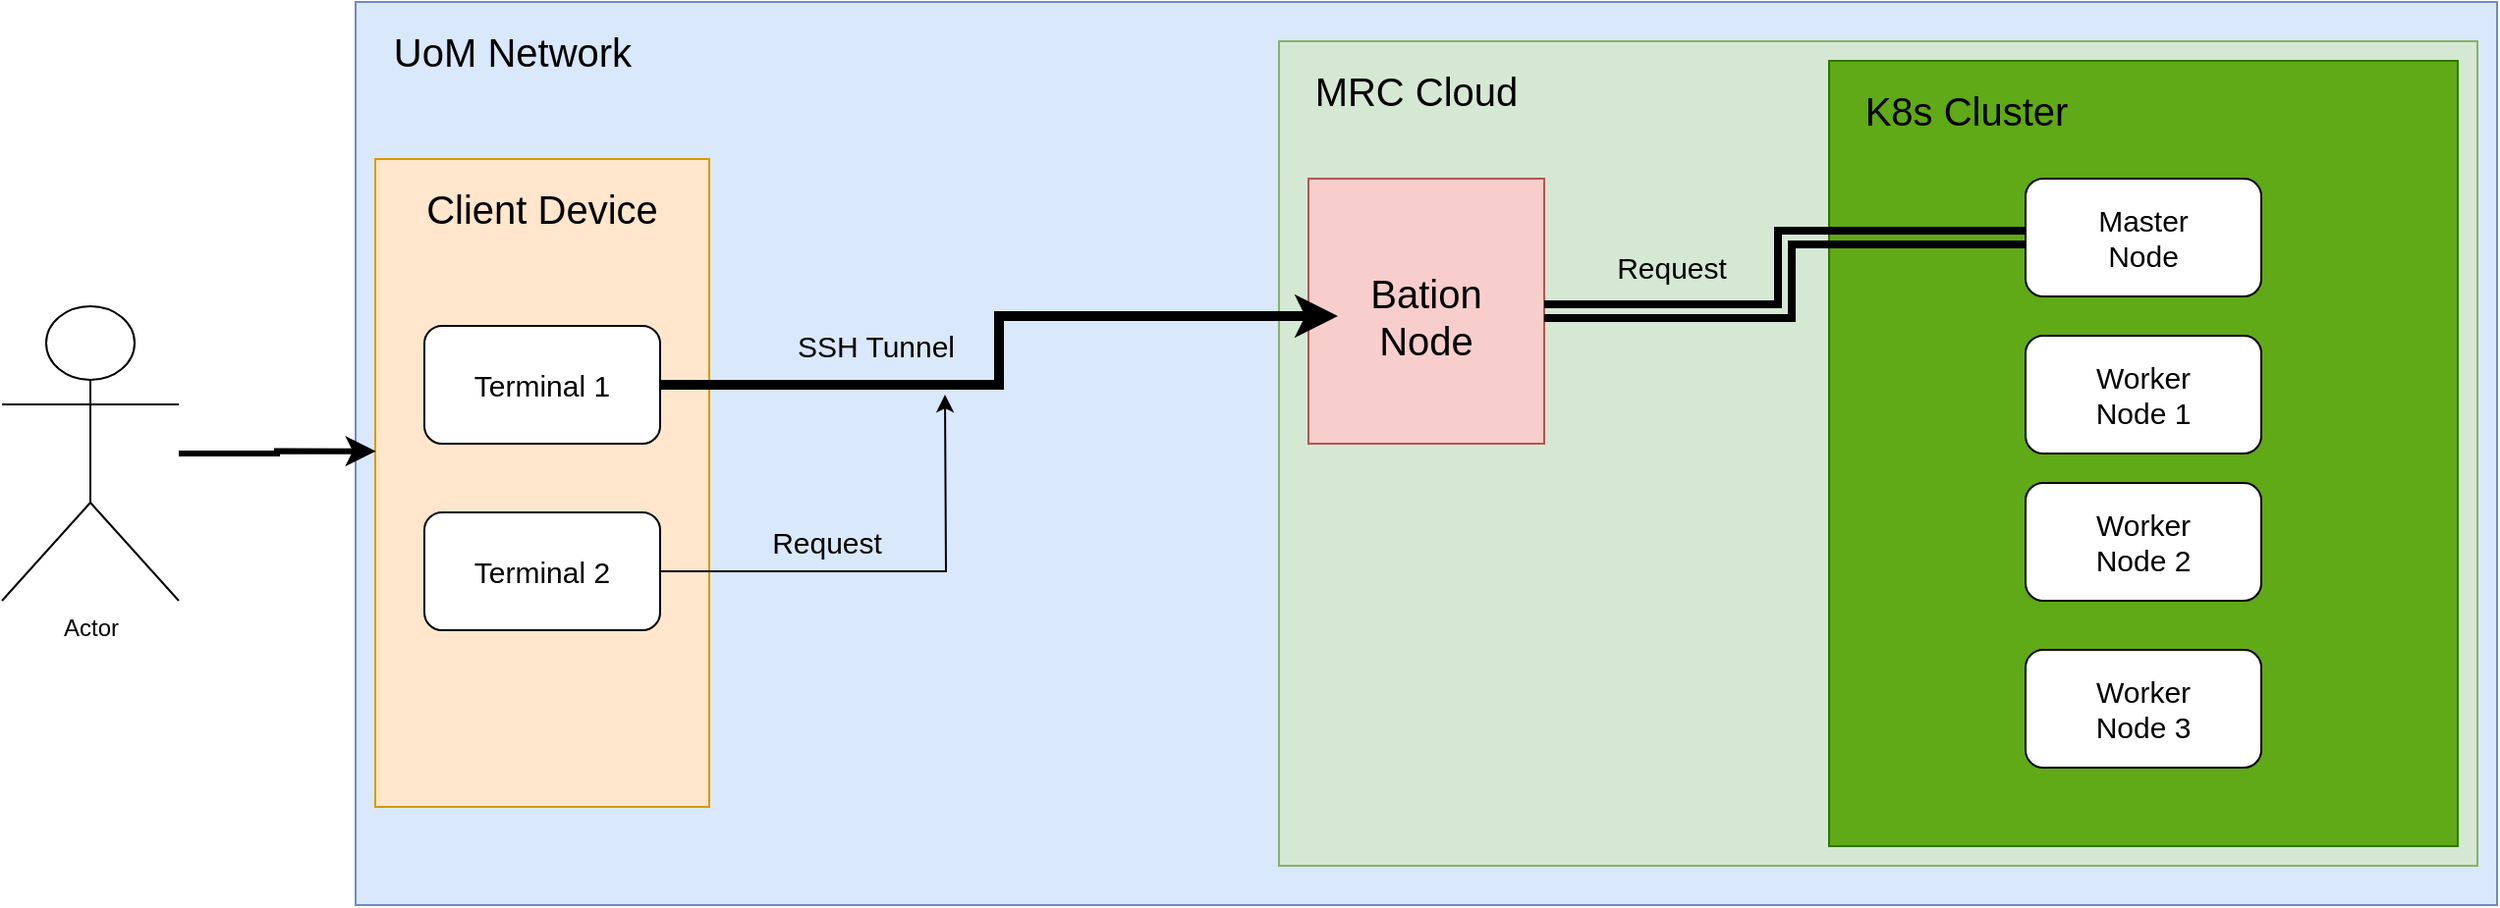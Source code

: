 <mxfile version="24.3.1" type="device">
  <diagram name="Page-1" id="DwUia8koJ6FRPaUyvYDs">
    <mxGraphModel dx="1984" dy="656" grid="1" gridSize="10" guides="1" tooltips="1" connect="1" arrows="1" fold="1" page="1" pageScale="1" pageWidth="850" pageHeight="1100" math="0" shadow="0">
      <root>
        <mxCell id="0" />
        <mxCell id="1" parent="0" />
        <mxCell id="HbFCfK-qerjDNlyoIxfr-1" value="" style="rounded=0;whiteSpace=wrap;html=1;labelBackgroundColor=#81AAE6;labelBorderColor=default;textShadow=0;fillColor=#dae8fc;strokeColor=#6c8ebf;" vertex="1" parent="1">
          <mxGeometry width="1090" height="460" as="geometry" />
        </mxCell>
        <mxCell id="HbFCfK-qerjDNlyoIxfr-3" value="&lt;font style=&quot;font-size: 20px;&quot;&gt;UoM Network&lt;/font&gt;" style="text;html=1;align=center;verticalAlign=middle;whiteSpace=wrap;rounded=0;" vertex="1" parent="1">
          <mxGeometry x="10" y="10" width="140" height="30" as="geometry" />
        </mxCell>
        <mxCell id="HbFCfK-qerjDNlyoIxfr-5" value="" style="html=1;whiteSpace=wrap;fillColor=#ffe6cc;strokeColor=#d79b00;" vertex="1" parent="1">
          <mxGeometry x="10" y="80" width="170" height="330" as="geometry" />
        </mxCell>
        <mxCell id="HbFCfK-qerjDNlyoIxfr-7" value="&lt;font style=&quot;font-size: 20px;&quot;&gt;Client Device&lt;/font&gt;" style="text;html=1;align=center;verticalAlign=middle;whiteSpace=wrap;rounded=0;" vertex="1" parent="1">
          <mxGeometry x="20" y="90" width="150" height="30" as="geometry" />
        </mxCell>
        <mxCell id="HbFCfK-qerjDNlyoIxfr-8" value="" style="rounded=0;whiteSpace=wrap;html=1;fillColor=#d5e8d4;strokeColor=#82b366;" vertex="1" parent="1">
          <mxGeometry x="470" y="20" width="610" height="420" as="geometry" />
        </mxCell>
        <mxCell id="HbFCfK-qerjDNlyoIxfr-9" value="&lt;font style=&quot;font-size: 20px;&quot;&gt;MRC Cloud&lt;/font&gt;" style="text;html=1;align=center;verticalAlign=middle;whiteSpace=wrap;rounded=0;" vertex="1" parent="1">
          <mxGeometry x="480" y="30" width="120" height="30" as="geometry" />
        </mxCell>
        <mxCell id="HbFCfK-qerjDNlyoIxfr-11" value="&lt;font style=&quot;font-size: 15px;&quot;&gt;SSH Tunnel&lt;/font&gt;" style="text;html=1;align=center;verticalAlign=middle;whiteSpace=wrap;rounded=0;" vertex="1" parent="1">
          <mxGeometry x="210" y="160" width="110" height="30" as="geometry" />
        </mxCell>
        <mxCell id="HbFCfK-qerjDNlyoIxfr-12" value="" style="rounded=0;whiteSpace=wrap;html=1;fillColor=#f8cecc;strokeColor=#b85450;" vertex="1" parent="1">
          <mxGeometry x="485" y="90" width="120" height="135" as="geometry" />
        </mxCell>
        <mxCell id="HbFCfK-qerjDNlyoIxfr-14" value="&lt;font style=&quot;font-size: 20px;&quot;&gt;Bation Node&lt;/font&gt;" style="text;html=1;align=center;verticalAlign=middle;whiteSpace=wrap;rounded=0;" vertex="1" parent="1">
          <mxGeometry x="500" y="120" width="90" height="80" as="geometry" />
        </mxCell>
        <mxCell id="HbFCfK-qerjDNlyoIxfr-17" style="edgeStyle=orthogonalEdgeStyle;rounded=0;orthogonalLoop=1;jettySize=auto;html=1;entryX=0;entryY=0.5;entryDx=0;entryDy=0;strokeWidth=5;" edge="1" parent="1" source="HbFCfK-qerjDNlyoIxfr-15" target="HbFCfK-qerjDNlyoIxfr-14">
          <mxGeometry relative="1" as="geometry" />
        </mxCell>
        <mxCell id="HbFCfK-qerjDNlyoIxfr-15" value="&lt;font style=&quot;font-size: 15px;&quot;&gt;Terminal 1&lt;/font&gt;" style="rounded=1;whiteSpace=wrap;html=1;" vertex="1" parent="1">
          <mxGeometry x="35" y="165" width="120" height="60" as="geometry" />
        </mxCell>
        <mxCell id="HbFCfK-qerjDNlyoIxfr-18" style="edgeStyle=orthogonalEdgeStyle;rounded=0;orthogonalLoop=1;jettySize=auto;html=1;" edge="1" parent="1" source="HbFCfK-qerjDNlyoIxfr-16">
          <mxGeometry relative="1" as="geometry">
            <mxPoint x="300" y="200" as="targetPoint" />
          </mxGeometry>
        </mxCell>
        <mxCell id="HbFCfK-qerjDNlyoIxfr-16" value="&lt;font style=&quot;font-size: 15px;&quot;&gt;Terminal 2&lt;/font&gt;" style="rounded=1;whiteSpace=wrap;html=1;" vertex="1" parent="1">
          <mxGeometry x="35" y="260" width="120" height="60" as="geometry" />
        </mxCell>
        <mxCell id="HbFCfK-qerjDNlyoIxfr-19" value="&lt;font style=&quot;font-size: 15px;&quot;&gt;Request&lt;/font&gt;" style="text;html=1;align=center;verticalAlign=middle;whiteSpace=wrap;rounded=0;" vertex="1" parent="1">
          <mxGeometry x="210" y="260" width="60" height="30" as="geometry" />
        </mxCell>
        <mxCell id="HbFCfK-qerjDNlyoIxfr-21" value="" style="rounded=0;whiteSpace=wrap;html=1;fillColor=#60a917;fontColor=#ffffff;strokeColor=#2D7600;" vertex="1" parent="1">
          <mxGeometry x="750" y="30" width="320" height="400" as="geometry" />
        </mxCell>
        <mxCell id="HbFCfK-qerjDNlyoIxfr-22" value="&lt;font style=&quot;font-size: 20px;&quot;&gt;K8s Cluster&lt;/font&gt;" style="text;html=1;align=center;verticalAlign=middle;whiteSpace=wrap;rounded=0;" vertex="1" parent="1">
          <mxGeometry x="760" y="40" width="120" height="30" as="geometry" />
        </mxCell>
        <mxCell id="HbFCfK-qerjDNlyoIxfr-37" style="edgeStyle=orthogonalEdgeStyle;rounded=0;orthogonalLoop=1;jettySize=auto;html=1;entryX=1;entryY=0.5;entryDx=0;entryDy=0;shape=link;strokeWidth=4;" edge="1" parent="1" source="HbFCfK-qerjDNlyoIxfr-25" target="HbFCfK-qerjDNlyoIxfr-12">
          <mxGeometry relative="1" as="geometry" />
        </mxCell>
        <mxCell id="HbFCfK-qerjDNlyoIxfr-25" value="" style="rounded=1;whiteSpace=wrap;html=1;" vertex="1" parent="1">
          <mxGeometry x="850" y="90" width="120" height="60" as="geometry" />
        </mxCell>
        <mxCell id="HbFCfK-qerjDNlyoIxfr-26" value="" style="rounded=1;whiteSpace=wrap;html=1;" vertex="1" parent="1">
          <mxGeometry x="850" y="170" width="120" height="60" as="geometry" />
        </mxCell>
        <mxCell id="HbFCfK-qerjDNlyoIxfr-27" value="" style="rounded=1;whiteSpace=wrap;html=1;" vertex="1" parent="1">
          <mxGeometry x="850" y="245" width="120" height="60" as="geometry" />
        </mxCell>
        <mxCell id="HbFCfK-qerjDNlyoIxfr-28" value="" style="rounded=1;whiteSpace=wrap;html=1;" vertex="1" parent="1">
          <mxGeometry x="850" y="330" width="120" height="60" as="geometry" />
        </mxCell>
        <mxCell id="HbFCfK-qerjDNlyoIxfr-29" value="&lt;font style=&quot;font-size: 15px;&quot;&gt;Master Node&lt;/font&gt;" style="text;html=1;align=center;verticalAlign=middle;whiteSpace=wrap;rounded=0;" vertex="1" parent="1">
          <mxGeometry x="880" y="105" width="60" height="30" as="geometry" />
        </mxCell>
        <mxCell id="HbFCfK-qerjDNlyoIxfr-30" value="&lt;font style=&quot;font-size: 15px;&quot;&gt;Worker Node 1&lt;/font&gt;" style="text;html=1;align=center;verticalAlign=middle;whiteSpace=wrap;rounded=0;" vertex="1" parent="1">
          <mxGeometry x="880" y="185" width="60" height="30" as="geometry" />
        </mxCell>
        <mxCell id="HbFCfK-qerjDNlyoIxfr-31" value="&lt;font style=&quot;font-size: 15px;&quot;&gt;Worker Node 2&lt;/font&gt;" style="text;html=1;align=center;verticalAlign=middle;whiteSpace=wrap;rounded=0;" vertex="1" parent="1">
          <mxGeometry x="880" y="260" width="60" height="30" as="geometry" />
        </mxCell>
        <mxCell id="HbFCfK-qerjDNlyoIxfr-32" value="&lt;font style=&quot;font-size: 15px;&quot;&gt;Worker Node 3&lt;/font&gt;" style="text;html=1;align=center;verticalAlign=middle;whiteSpace=wrap;rounded=0;" vertex="1" parent="1">
          <mxGeometry x="880" y="345" width="60" height="30" as="geometry" />
        </mxCell>
        <mxCell id="HbFCfK-qerjDNlyoIxfr-38" value="&lt;font style=&quot;font-size: 15px;&quot;&gt;Request&lt;/font&gt;" style="text;html=1;align=center;verticalAlign=middle;whiteSpace=wrap;rounded=0;" vertex="1" parent="1">
          <mxGeometry x="640" y="120" width="60" height="30" as="geometry" />
        </mxCell>
        <mxCell id="HbFCfK-qerjDNlyoIxfr-54" value="Actor" style="shape=umlActor;verticalLabelPosition=bottom;verticalAlign=top;html=1;" vertex="1" parent="1">
          <mxGeometry x="-180" y="155" width="90" height="150" as="geometry" />
        </mxCell>
        <mxCell id="HbFCfK-qerjDNlyoIxfr-60" style="edgeStyle=orthogonalEdgeStyle;rounded=0;orthogonalLoop=1;jettySize=auto;html=1;entryX=0.002;entryY=0.451;entryDx=0;entryDy=0;entryPerimeter=0;strokeWidth=3;" edge="1" parent="1" source="HbFCfK-qerjDNlyoIxfr-54" target="HbFCfK-qerjDNlyoIxfr-5">
          <mxGeometry relative="1" as="geometry" />
        </mxCell>
      </root>
    </mxGraphModel>
  </diagram>
</mxfile>
